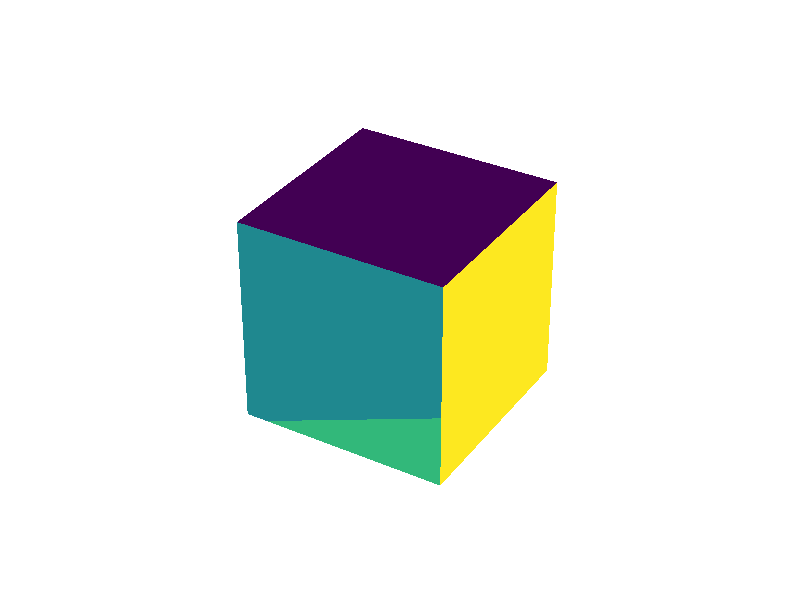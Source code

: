 #version 3.7;
#include "shapes.inc"
background {color rgb<1.000000,1.000000,1.000000>}
camera {
perspective
right x*image_width/image_height
location <3.962000, 4.827000, -5.270000>
look_at <0.500000, 0.500000, 0.500000>
angle 25.000000
sky <0.000000, 1.000000, 0.000000>
}
light_source { <3.962000, 4.827000, -5.270000> rgb<1.000000, 1.000000, 1.000000> shadowless}

global_settings { assumed_gamma 2.2 }
union {

#declare face1 =
  texture { pigment { rgbt <0.266667,0.003922,0.329412,0.000000> } finish {ambient 0.600000 diffuse 0.600000 reflection 0.000000} }
// face 1
triangle {<                 0,                 1,                 0>,
          <                -0,    0.072876995892,                -0>,
          <                -0,                 1,    0.523792986818>
            texture { face1 }
  }
#declare face2 =
  texture { pigment { rgbt <0.992157,0.905882,0.145098,0.000000> } finish {ambient 0.600000 diffuse 0.600000 reflection 0.000000} }
// face 2
triangle {<                 1,                 0,                 0>,
          <                 1,                 1,                 0>,
          <                 1,                 1,    0.921109989703>
            texture { face2 }
  }
triangle {<                 1,                 1,    0.921109989703>,
          <                 1,                -0,    0.356143977106>,
          <                 1,                 0,                 0>
            texture { face2 }
  }
#declare face3 =
  texture { pigment { rgbt <0.207843,0.717647,0.474510,0.000000> } finish {ambient 0.600000 diffuse 0.600000 reflection 0.000000} }
// face 3
triangle {<                 1,                 0,                 0>,
          <                 1,                -0,    0.356143977106>,
          <    0.103627646137,                -0,                -0>
            texture { face3 }
  }
#declare face4 =
  texture { pigment { rgbt <0.117647,0.615686,0.537255,0.000000> } finish {ambient 0.600000 diffuse 0.600000 reflection 0.000000} }
// face 4
triangle {<                 1,                 1,                 0>,
          <                 0,                 1,                 0>,
          <                -0,                 1,    0.523792986818>
            texture { face4 }
  }
triangle {<                -0,                 1,    0.523792986818>,
          <                 1,                 1,    0.921109989703>,
          <                 1,                 1,                 0>
            texture { face4 }
  }
#declare face5 =
  texture { pigment { rgbt <0.129412,0.568627,0.549020,0.000000> } finish {ambient 0.600000 diffuse 0.600000 reflection 0.000000} }
// face 5
triangle {<                 0,                 1,                 0>,
          <                 1,                 1,                 0>,
          <                 1,                 0,                 0>
            texture { face5 }
  }
triangle {<                 1,                 0,                 0>,
          <    0.103627646137,                -0,                -0>,
          <                -0,    0.072876995892,                -0>
            texture { face5 }
  }
triangle {<                 1,                 0,                 0>,
          <                -0,    0.072876995892,                -0>,
          <                 0,                 1,                 0>
            texture { face5 }
  }
#declare face6 =
  texture { pigment { rgbt <0.129412,0.568627,0.549020,0.000000> } finish {ambient 0.600000 diffuse 0.600000 reflection 0.000000} }
// face 6
triangle {<                -0,    0.072876995892,                -0>,
          <                -0,                 1,    0.523792986818>,
          <                 1,                 1,    0.921109989703>
            texture { face6 }
  }
triangle {<                 1,                 1,    0.921109989703>,
          <                 1,                -0,    0.356143977106>,
          <    0.103627646137,                -0,                -0>
            texture { face6 }
  }
triangle {<                 1,                 1,    0.921109989703>,
          <    0.103627646137,                -0,                -0>,
          <                -0,    0.072876995892,                -0>
            texture { face6 }
  }
#declare face7 =
  texture { pigment { rgbt <0.266667,0.003922,0.329412,0.000000> } finish {ambient 0.600000 diffuse 0.600000 reflection 0.000000} }
// face 7
triangle {<                 0,                 0,                 0>,
          <                 0,                 0,                 1>,
          <                 0,                 1,                 1>
            texture { face7 }
  }
triangle {<                 0,                 1,                 1>,
          <                -0,                 1,    0.523792986818>,
          <                -0,    0.072876995892,                -0>
            texture { face7 }
  }
triangle {<                 0,                 1,                 1>,
          <                -0,    0.072876995892,                -0>,
          <                 0,                 0,                 0>
            texture { face7 }
  }
#declare face8 =
  texture { pigment { rgbt <0.992157,0.905882,0.145098,0.000000> } finish {ambient 0.600000 diffuse 0.600000 reflection 0.000000} }
// face 8
triangle {<                 1,                 1,                 1>,
          <                 1,                 0,                 1>,
          <                 1,                -0,    0.356143977106>
            texture { face8 }
  }
triangle {<                 1,                -0,    0.356143977106>,
          <                 1,                 1,    0.921109989703>,
          <                 1,                 1,                 1>
            texture { face8 }
  }
#declare face9 =
  texture { pigment { rgbt <0.141176,0.529412,0.556863,0.000000> } finish {ambient 0.600000 diffuse 0.600000 reflection 0.000000} }
// face 9
triangle {<                 1,                 0,                 1>,
          <                 0,                 0,                 1>,
          <                 0,                 0,                 0>
            texture { face9 }
  }
triangle {<                 0,                 0,                 0>,
          <    0.103627646137,                -0,                -0>,
          <                 1,                -0,    0.356143977106>
            texture { face9 }
  }
triangle {<                 0,                 0,                 0>,
          <                 1,                -0,    0.356143977106>,
          <                 1,                 0,                 1>
            texture { face9 }
  }
#declare face10 =
  texture { pigment { rgbt <0.192157,0.407843,0.556863,0.000000> } finish {ambient 0.600000 diffuse 0.600000 reflection 0.000000} }
// face 10
triangle {<                 0,                 1,                 1>,
          <                 1,                 1,                 1>,
          <                 1,                 1,    0.921109989703>
            texture { face10 }
  }
triangle {<                 1,                 1,    0.921109989703>,
          <                -0,                 1,    0.523792986818>,
          <                 0,                 1,                 1>
            texture { face10 }
  }
#declare face11 =
  texture { pigment { rgbt <0.129412,0.568627,0.549020,0.000000> } finish {ambient 0.600000 diffuse 0.600000 reflection 0.000000} }
// face 11
triangle {<                 0,                 0,                 0>,
          <                -0,    0.072876995892,                -0>,
          <    0.103627646137,                -0,                -0>
            texture { face11 }
  }
#declare face12 =
  texture { pigment { rgbt <0.266667,0.003922,0.329412,0.000000> } finish {ambient 0.600000 diffuse 0.600000 reflection 0.000000} }
// face 12
triangle {<                 1,                 0,                 1>,
          <                 1,                 1,                 1>,
          <                 0,                 1,                 1>
            texture { face12 }
  }
triangle {<                 0,                 1,                 1>,
          <                 0,                 0,                 1>,
          <                 1,                 0,                 1>
            texture { face12 }
  }
rotate<-90,  0,  0>
scale <  1,  1, -1>
}
